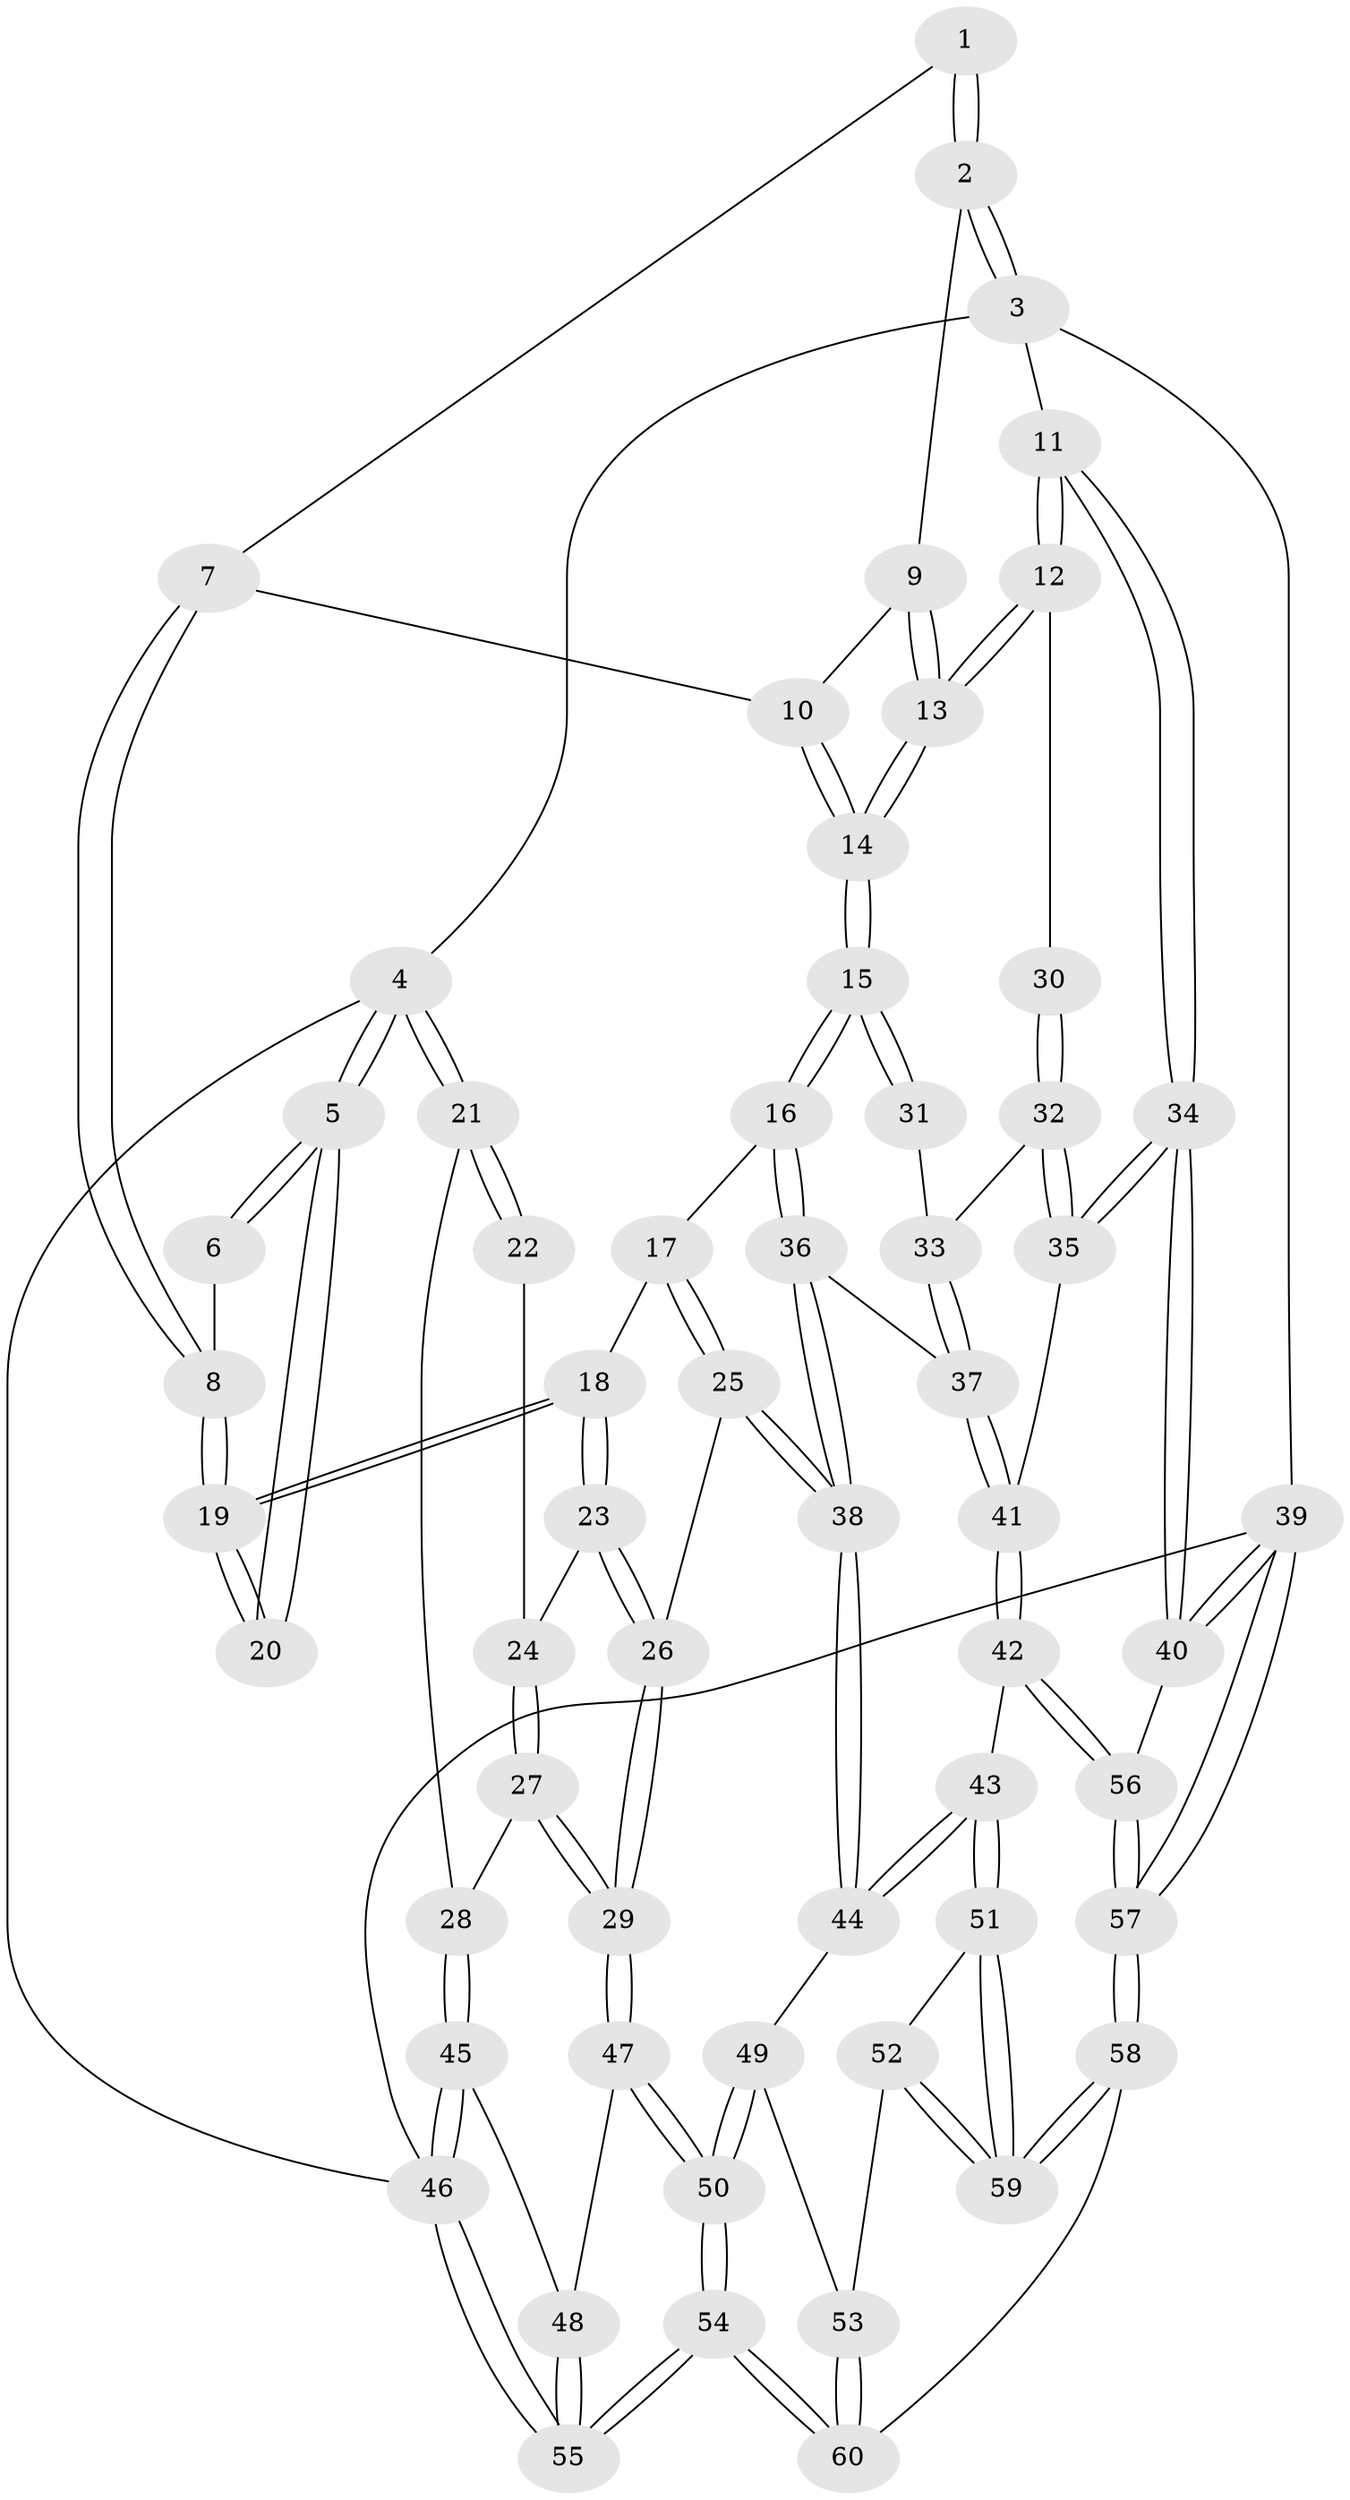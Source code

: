 // Generated by graph-tools (version 1.1) at 2025/03/03/09/25 03:03:29]
// undirected, 60 vertices, 147 edges
graph export_dot {
graph [start="1"]
  node [color=gray90,style=filled];
  1 [pos="+0.6561434508494353+0"];
  2 [pos="+1+0"];
  3 [pos="+1+0"];
  4 [pos="+0+0"];
  5 [pos="+0+0"];
  6 [pos="+0.3833289494525384+0"];
  7 [pos="+0.6118263147755327+0.11536790058189737"];
  8 [pos="+0.4037412415251998+0.1302163405184772"];
  9 [pos="+0.8294824908008314+0.10066595908985965"];
  10 [pos="+0.6484612661708952+0.15232163379759658"];
  11 [pos="+1+0.30253621421281907"];
  12 [pos="+1+0.3274601510148844"];
  13 [pos="+0.8420942415273885+0.27381401764246827"];
  14 [pos="+0.6734496450286095+0.3616825807904859"];
  15 [pos="+0.6624521485860526+0.38639013537844885"];
  16 [pos="+0.6527861940479294+0.398387501710508"];
  17 [pos="+0.39791442073631966+0.28864411965685616"];
  18 [pos="+0.35601199825085034+0.26409584419368765"];
  19 [pos="+0.3520199924041404+0.19968959141368628"];
  20 [pos="+0.26113048777960246+0.1591947098463742"];
  21 [pos="+0+0.2683707368433705"];
  22 [pos="+0.09800518609277427+0.22124722842996447"];
  23 [pos="+0.35122591238696693+0.27036904611398244"];
  24 [pos="+0.27760428483489+0.3357421758227405"];
  25 [pos="+0.464032349474422+0.555714329391276"];
  26 [pos="+0.4023101399227683+0.5678924269051834"];
  27 [pos="+0.181197090709119+0.43701647886895634"];
  28 [pos="+0+0.42433103329342114"];
  29 [pos="+0.3055508177378168+0.6176236934320819"];
  30 [pos="+1+0.3679804699442657"];
  31 [pos="+0.9086071852063508+0.4334528562246091"];
  32 [pos="+0.928235696959337+0.5750193551083983"];
  33 [pos="+0.8801226219190428+0.5127716942707163"];
  34 [pos="+1+0.6147132508740322"];
  35 [pos="+0.9394553782614522+0.6080828111478237"];
  36 [pos="+0.6471578048201558+0.4530406935957949"];
  37 [pos="+0.7459773708690826+0.5395979461608259"];
  38 [pos="+0.5601603011019681+0.5517671687140681"];
  39 [pos="+1+1"];
  40 [pos="+1+0.8534514537408472"];
  41 [pos="+0.824808978095268+0.7089578220307399"];
  42 [pos="+0.823757544876459+0.7149102997729594"];
  43 [pos="+0.7894002233060831+0.727517688635452"];
  44 [pos="+0.5805099041733777+0.6795916726906034"];
  45 [pos="+0+0.7454861148930992"];
  46 [pos="+0+1"];
  47 [pos="+0.2929278797686622+0.6679935241546109"];
  48 [pos="+0.2671789199307735+0.6942573762819348"];
  49 [pos="+0.5551361162518113+0.7422786670076049"];
  50 [pos="+0.45870730543018506+0.780714273347478"];
  51 [pos="+0.709650036139536+0.8166108167336341"];
  52 [pos="+0.6078927612425752+0.8022195358379574"];
  53 [pos="+0.5891032481694581+0.7925624338157392"];
  54 [pos="+0.399154240470008+1"];
  55 [pos="+0.2660559919253631+1"];
  56 [pos="+0.8506912462099303+0.7484711863778492"];
  57 [pos="+0.859129389485442+1"];
  58 [pos="+0.7167107818739574+1"];
  59 [pos="+0.7161927331302174+1"];
  60 [pos="+0.4997045974069736+1"];
  1 -- 2;
  1 -- 2;
  1 -- 7;
  2 -- 3;
  2 -- 3;
  2 -- 9;
  3 -- 4;
  3 -- 11;
  3 -- 39;
  4 -- 5;
  4 -- 5;
  4 -- 21;
  4 -- 21;
  4 -- 46;
  5 -- 6;
  5 -- 6;
  5 -- 20;
  5 -- 20;
  6 -- 8;
  7 -- 8;
  7 -- 8;
  7 -- 10;
  8 -- 19;
  8 -- 19;
  9 -- 10;
  9 -- 13;
  9 -- 13;
  10 -- 14;
  10 -- 14;
  11 -- 12;
  11 -- 12;
  11 -- 34;
  11 -- 34;
  12 -- 13;
  12 -- 13;
  12 -- 30;
  13 -- 14;
  13 -- 14;
  14 -- 15;
  14 -- 15;
  15 -- 16;
  15 -- 16;
  15 -- 31;
  15 -- 31;
  16 -- 17;
  16 -- 36;
  16 -- 36;
  17 -- 18;
  17 -- 25;
  17 -- 25;
  18 -- 19;
  18 -- 19;
  18 -- 23;
  18 -- 23;
  19 -- 20;
  19 -- 20;
  21 -- 22;
  21 -- 22;
  21 -- 28;
  22 -- 24;
  23 -- 24;
  23 -- 26;
  23 -- 26;
  24 -- 27;
  24 -- 27;
  25 -- 26;
  25 -- 38;
  25 -- 38;
  26 -- 29;
  26 -- 29;
  27 -- 28;
  27 -- 29;
  27 -- 29;
  28 -- 45;
  28 -- 45;
  29 -- 47;
  29 -- 47;
  30 -- 32;
  30 -- 32;
  31 -- 33;
  32 -- 33;
  32 -- 35;
  32 -- 35;
  33 -- 37;
  33 -- 37;
  34 -- 35;
  34 -- 35;
  34 -- 40;
  34 -- 40;
  35 -- 41;
  36 -- 37;
  36 -- 38;
  36 -- 38;
  37 -- 41;
  37 -- 41;
  38 -- 44;
  38 -- 44;
  39 -- 40;
  39 -- 40;
  39 -- 57;
  39 -- 57;
  39 -- 46;
  40 -- 56;
  41 -- 42;
  41 -- 42;
  42 -- 43;
  42 -- 56;
  42 -- 56;
  43 -- 44;
  43 -- 44;
  43 -- 51;
  43 -- 51;
  44 -- 49;
  45 -- 46;
  45 -- 46;
  45 -- 48;
  46 -- 55;
  46 -- 55;
  47 -- 48;
  47 -- 50;
  47 -- 50;
  48 -- 55;
  48 -- 55;
  49 -- 50;
  49 -- 50;
  49 -- 53;
  50 -- 54;
  50 -- 54;
  51 -- 52;
  51 -- 59;
  51 -- 59;
  52 -- 53;
  52 -- 59;
  52 -- 59;
  53 -- 60;
  53 -- 60;
  54 -- 55;
  54 -- 55;
  54 -- 60;
  54 -- 60;
  56 -- 57;
  56 -- 57;
  57 -- 58;
  57 -- 58;
  58 -- 59;
  58 -- 59;
  58 -- 60;
}
